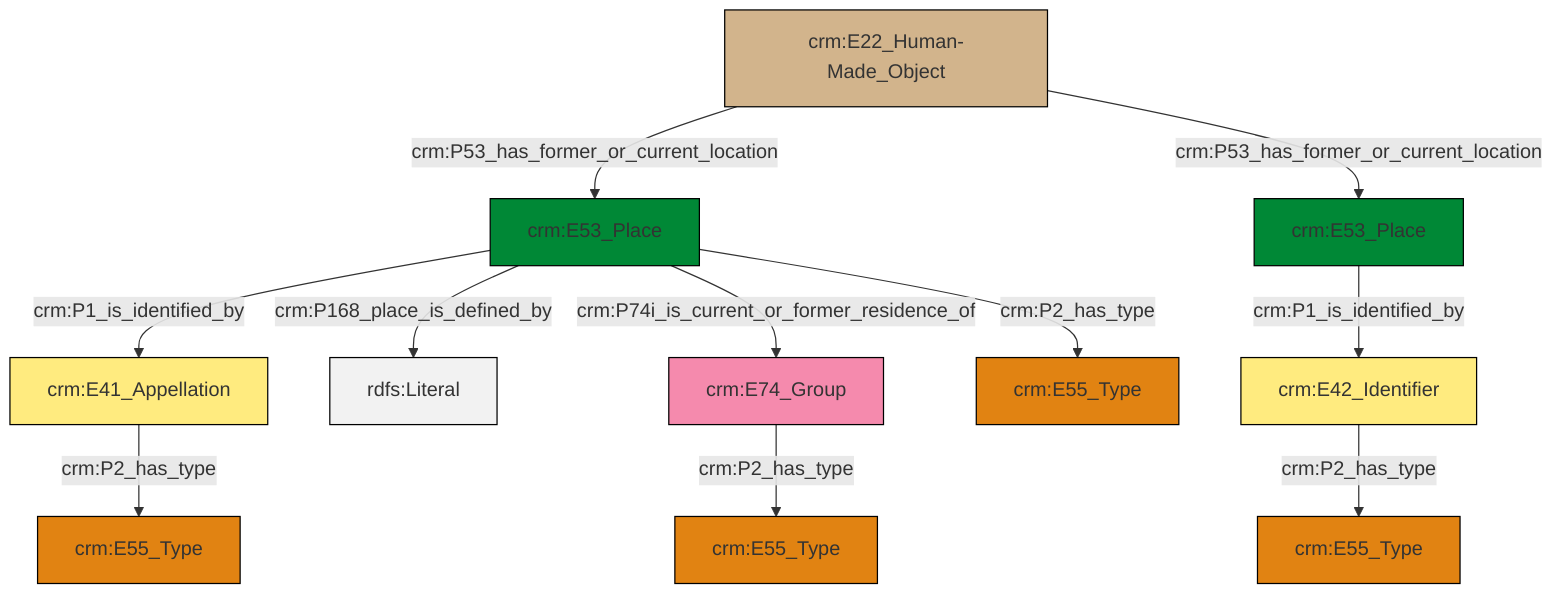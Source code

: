 graph TD
classDef Literal fill:#f2f2f2,stroke:#000000;
classDef CRM_Entity fill:#FFFFFF,stroke:#000000;
classDef Temporal_Entity fill:#00C9E6, stroke:#000000;
classDef Type fill:#E18312, stroke:#000000;
classDef Time-Span fill:#2C9C91, stroke:#000000;
classDef Appellation fill:#FFEB7F, stroke:#000000;
classDef Place fill:#008836, stroke:#000000;
classDef Persistent_Item fill:#B266B2, stroke:#000000;
classDef Conceptual_Object fill:#FFD700, stroke:#000000;
classDef Physical_Thing fill:#D2B48C, stroke:#000000;
classDef Actor fill:#f58aad, stroke:#000000;
classDef PC_Classes fill:#4ce600, stroke:#000000;
classDef Multi fill:#cccccc,stroke:#000000;

8["crm:E22_Human-Made_Object"]:::Physical_Thing -->|crm:P53_has_former_or_current_location| 2["crm:E53_Place"]:::Place
8["crm:E22_Human-Made_Object"]:::Physical_Thing -->|crm:P53_has_former_or_current_location| 9["crm:E53_Place"]:::Place
0["crm:E41_Appellation"]:::Appellation -->|crm:P2_has_type| 10["crm:E55_Type"]:::Type
2["crm:E53_Place"]:::Place -->|crm:P1_is_identified_by| 0["crm:E41_Appellation"]:::Appellation
6["crm:E42_Identifier"]:::Appellation -->|crm:P2_has_type| 14["crm:E55_Type"]:::Type
2["crm:E53_Place"]:::Place -->|crm:P168_place_is_defined_by| 18[rdfs:Literal]:::Literal
15["crm:E74_Group"]:::Actor -->|crm:P2_has_type| 12["crm:E55_Type"]:::Type
2["crm:E53_Place"]:::Place -->|crm:P74i_is_current_or_former_residence_of| 15["crm:E74_Group"]:::Actor
9["crm:E53_Place"]:::Place -->|crm:P1_is_identified_by| 6["crm:E42_Identifier"]:::Appellation
2["crm:E53_Place"]:::Place -->|crm:P2_has_type| 4["crm:E55_Type"]:::Type